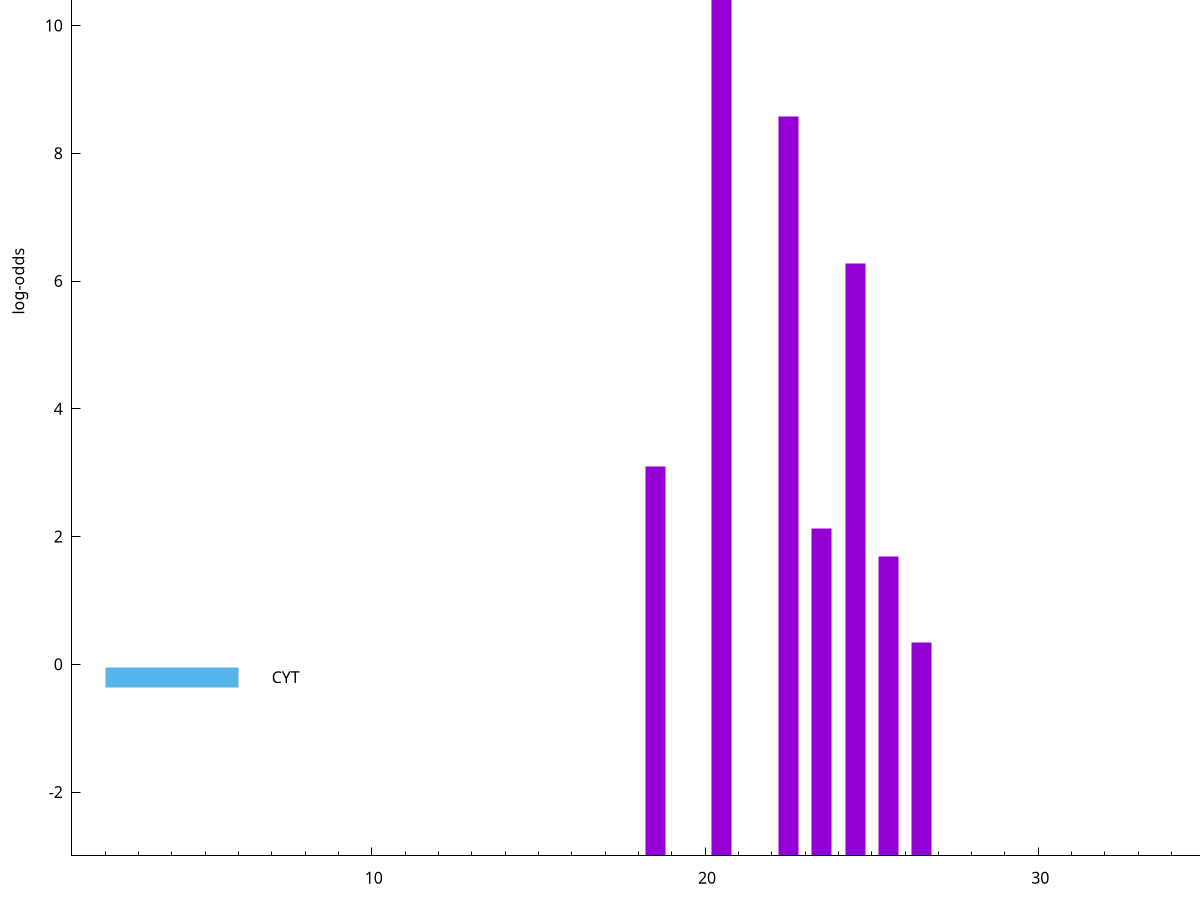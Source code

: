 set title "LipoP predictions for SRR5666568.gff"
set size 2., 1.4
set xrange [1:70] 
set mxtics 10
set yrange [-3:15]
set y2range [0:18]
set ylabel "log-odds"
set term postscript eps color solid "Helvetica" 30
set output "SRR5666568.gff55.eps"
set arrow from 2,13.4814 to 6,13.4814 nohead lt 1 lw 20
set label "SpI" at 7,13.4814
set arrow from 2,-0.200913 to 6,-0.200913 nohead lt 3 lw 20
set label "CYT" at 7,-0.200913
set arrow from 2,13.4814 to 6,13.4814 nohead lt 1 lw 20
set label "SpI" at 7,13.4814
# NOTE: The scores below are the log-odds scores with the threshold
# NOTE: subtracted (a hack to make gnuplot make the histogram all
# NOTE: look nice).
plot "-" axes x1y2 title "" with impulses lt 1 lw 20
20.500000 16.419900
22.500000 11.577910
24.500000 9.275490
18.500000 6.094210
23.500000 5.122410
25.500000 4.690660
26.500000 3.339070
e
exit
